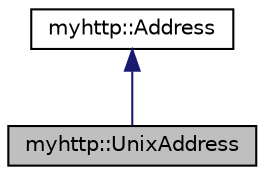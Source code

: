 digraph "myhttp::UnixAddress"
{
 // LATEX_PDF_SIZE
  edge [fontname="Helvetica",fontsize="10",labelfontname="Helvetica",labelfontsize="10"];
  node [fontname="Helvetica",fontsize="10",shape=record];
  Node1 [label="myhttp::UnixAddress",height=0.2,width=0.4,color="black", fillcolor="grey75", style="filled", fontcolor="black",tooltip="UnixSocket地址"];
  Node2 -> Node1 [dir="back",color="midnightblue",fontsize="10",style="solid",fontname="Helvetica"];
  Node2 [label="myhttp::Address",height=0.2,width=0.4,color="black", fillcolor="white", style="filled",URL="$classmyhttp_1_1Address.html",tooltip="网络地址的基类,抽象类"];
}
